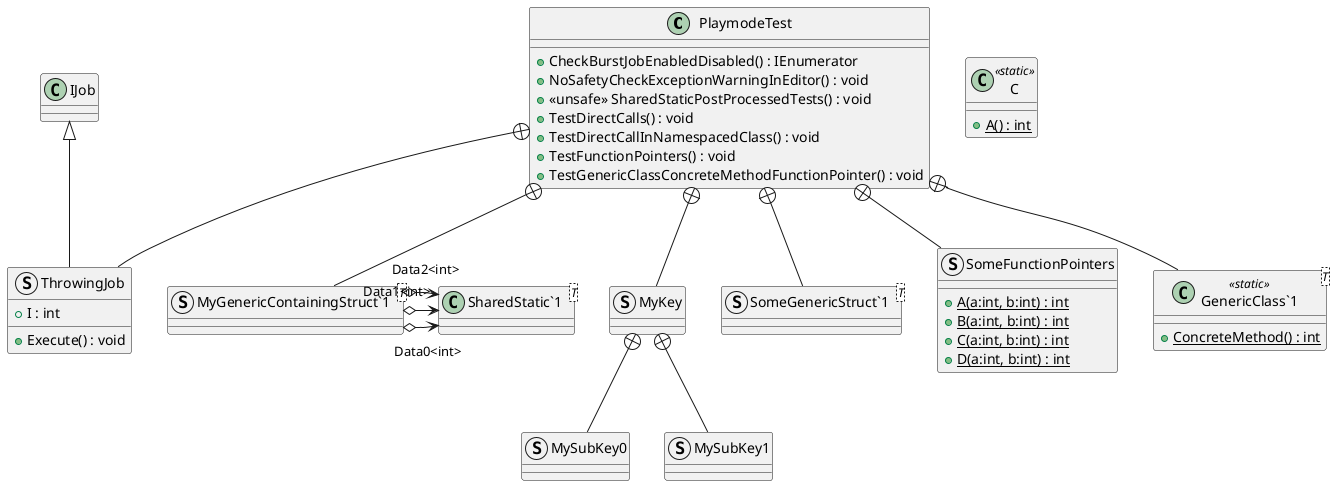 @startuml
class PlaymodeTest {
    + CheckBurstJobEnabledDisabled() : IEnumerator
    + NoSafetyCheckExceptionWarningInEditor() : void
    + <<unsafe>> SharedStaticPostProcessedTests() : void
    + TestDirectCalls() : void
    + TestDirectCallInNamespacedClass() : void
    + TestFunctionPointers() : void
    + TestGenericClassConcreteMethodFunctionPointer() : void
}
class C <<static>> {
    + {static} A() : int
}
struct ThrowingJob {
    + I : int
    + Execute() : void
}
struct MyKey {
}
struct "SomeGenericStruct`1"<T> {
}
struct "MyGenericContainingStruct`1"<T> {
}
struct SomeFunctionPointers {
    + {static} A(a:int, b:int) : int
    + {static} B(a:int, b:int) : int
    + {static} C(a:int, b:int) : int
    + {static} D(a:int, b:int) : int
}
class "GenericClass`1"<T> <<static>> {
    + {static} ConcreteMethod() : int
}
struct MySubKey0 {
}
struct MySubKey1 {
}
class "SharedStatic`1"<T> {
}
PlaymodeTest +-- ThrowingJob
IJob <|-- ThrowingJob
PlaymodeTest +-- MyKey
PlaymodeTest +-- "SomeGenericStruct`1"
PlaymodeTest +-- "MyGenericContainingStruct`1"
"MyGenericContainingStruct`1" o-> "Data0<int>" "SharedStatic`1"
"MyGenericContainingStruct`1" o-> "Data1<int>" "SharedStatic`1"
"MyGenericContainingStruct`1" o-> "Data2<int>" "SharedStatic`1"
PlaymodeTest +-- SomeFunctionPointers
PlaymodeTest +-- "GenericClass`1"
MyKey +-- MySubKey0
MyKey +-- MySubKey1
@enduml
